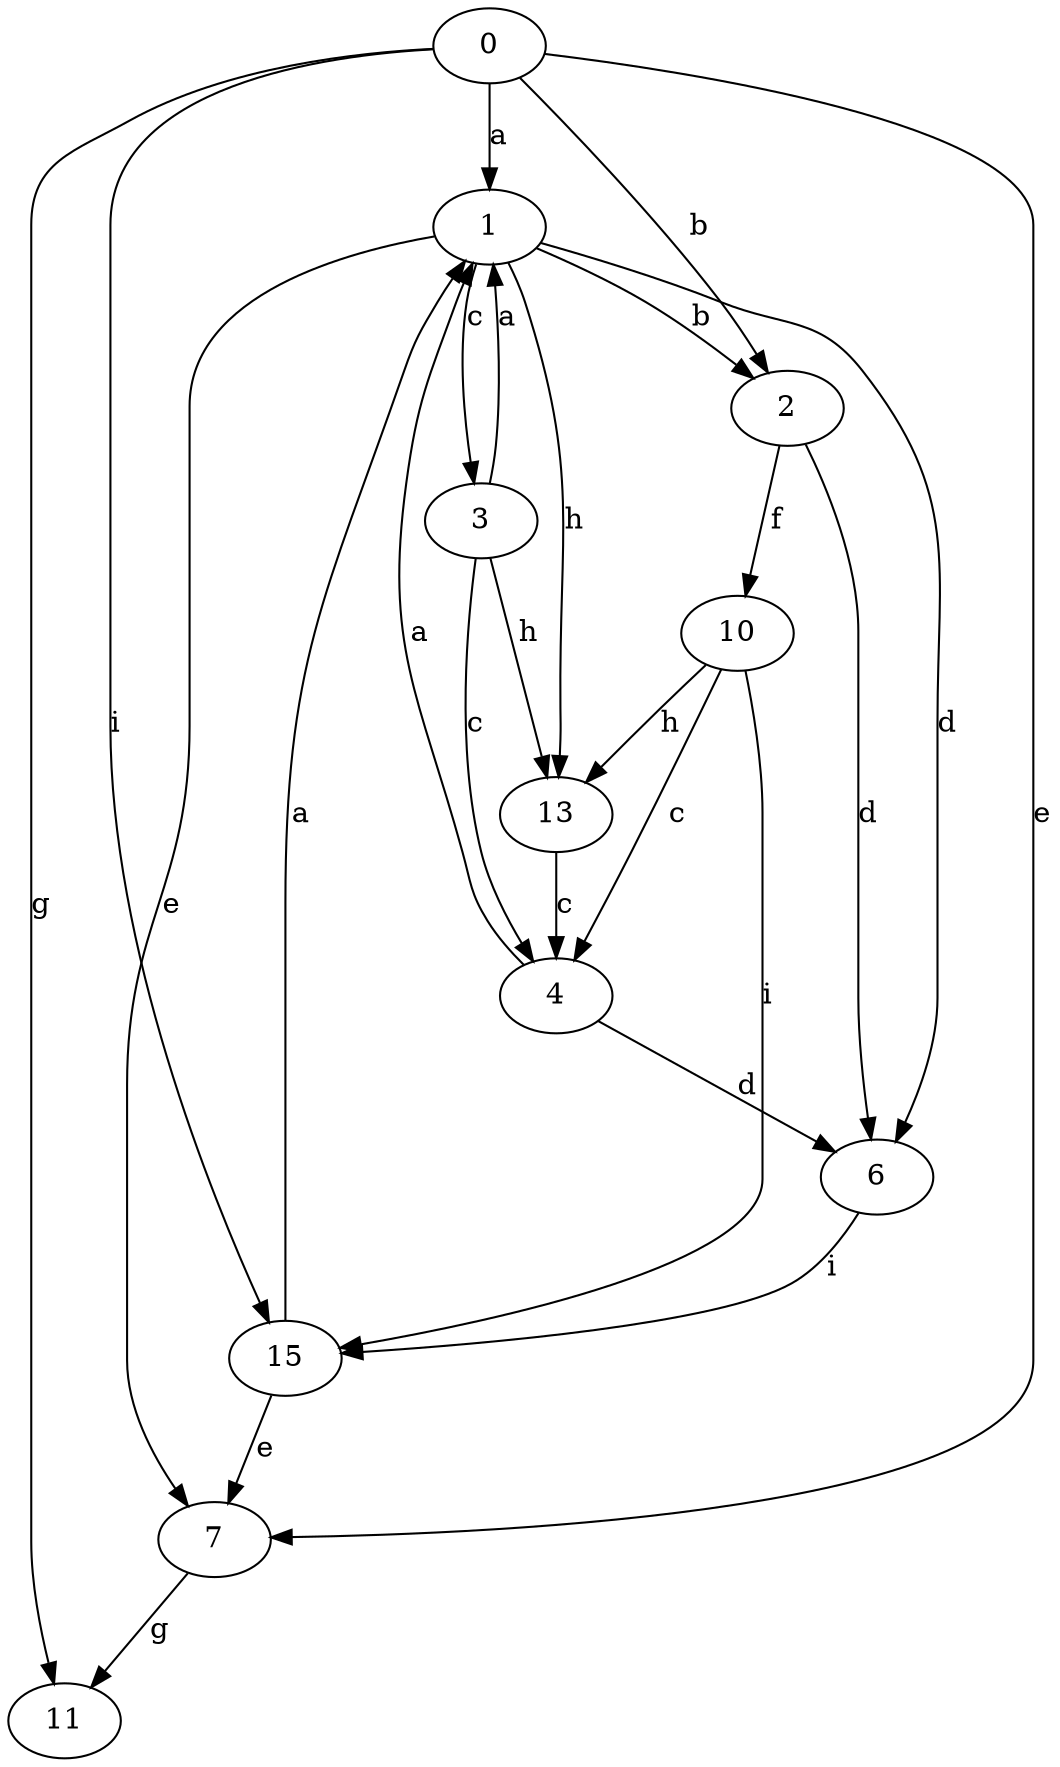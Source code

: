strict digraph  {
0;
1;
2;
3;
4;
6;
7;
10;
11;
13;
15;
0 -> 1  [label=a];
0 -> 2  [label=b];
0 -> 7  [label=e];
0 -> 11  [label=g];
0 -> 15  [label=i];
1 -> 2  [label=b];
1 -> 3  [label=c];
1 -> 6  [label=d];
1 -> 7  [label=e];
1 -> 13  [label=h];
2 -> 6  [label=d];
2 -> 10  [label=f];
3 -> 1  [label=a];
3 -> 4  [label=c];
3 -> 13  [label=h];
4 -> 1  [label=a];
4 -> 6  [label=d];
6 -> 15  [label=i];
7 -> 11  [label=g];
10 -> 4  [label=c];
10 -> 13  [label=h];
10 -> 15  [label=i];
13 -> 4  [label=c];
15 -> 1  [label=a];
15 -> 7  [label=e];
}
